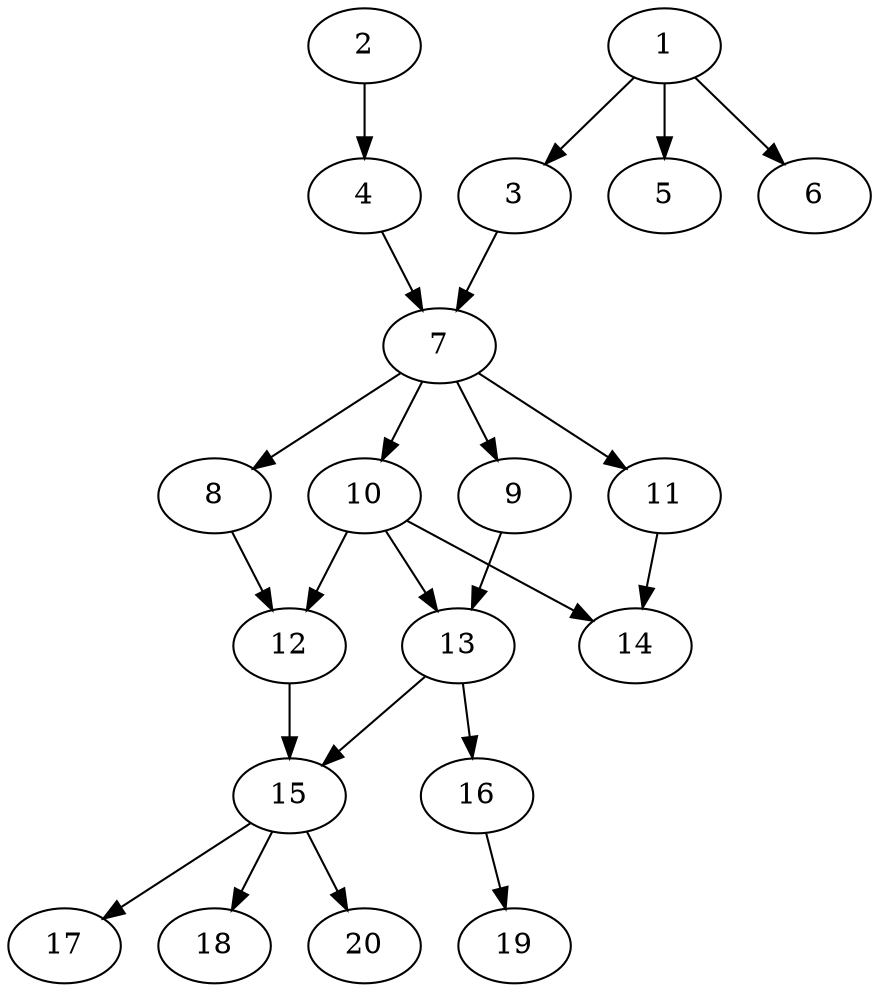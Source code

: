 // DAG automatically generated by daggen at Sat Jul 27 15:35:20 2019
// ./daggen --dot -n 20 --ccr 0.5 --fat 0.4 --regular 0.5 --density 0.5 --mindata 5242880 --maxdata 52428800 
digraph G {
  1 [size="93384704", alpha="0.02", expect_size="46692352"] 
  1 -> 3 [size ="46692352"]
  1 -> 5 [size ="46692352"]
  1 -> 6 [size ="46692352"]
  2 [size="64434176", alpha="0.19", expect_size="32217088"] 
  2 -> 4 [size ="32217088"]
  3 [size="104570880", alpha="0.06", expect_size="52285440"] 
  3 -> 7 [size ="52285440"]
  4 [size="59580416", alpha="0.14", expect_size="29790208"] 
  4 -> 7 [size ="29790208"]
  5 [size="40986624", alpha="0.12", expect_size="20493312"] 
  6 [size="84979712", alpha="0.03", expect_size="42489856"] 
  7 [size="53434368", alpha="0.03", expect_size="26717184"] 
  7 -> 8 [size ="26717184"]
  7 -> 9 [size ="26717184"]
  7 -> 10 [size ="26717184"]
  7 -> 11 [size ="26717184"]
  8 [size="94072832", alpha="0.16", expect_size="47036416"] 
  8 -> 12 [size ="47036416"]
  9 [size="41416704", alpha="0.18", expect_size="20708352"] 
  9 -> 13 [size ="20708352"]
  10 [size="40155136", alpha="0.01", expect_size="20077568"] 
  10 -> 12 [size ="20077568"]
  10 -> 13 [size ="20077568"]
  10 -> 14 [size ="20077568"]
  11 [size="28669952", alpha="0.05", expect_size="14334976"] 
  11 -> 14 [size ="14334976"]
  12 [size="39845888", alpha="0.12", expect_size="19922944"] 
  12 -> 15 [size ="19922944"]
  13 [size="32864256", alpha="0.16", expect_size="16432128"] 
  13 -> 15 [size ="16432128"]
  13 -> 16 [size ="16432128"]
  14 [size="61638656", alpha="0.11", expect_size="30819328"] 
  15 [size="32092160", alpha="0.18", expect_size="16046080"] 
  15 -> 17 [size ="16046080"]
  15 -> 18 [size ="16046080"]
  15 -> 20 [size ="16046080"]
  16 [size="89339904", alpha="0.20", expect_size="44669952"] 
  16 -> 19 [size ="44669952"]
  17 [size="11313152", alpha="0.03", expect_size="5656576"] 
  18 [size="26601472", alpha="0.09", expect_size="13300736"] 
  19 [size="99848192", alpha="0.14", expect_size="49924096"] 
  20 [size="88832000", alpha="0.13", expect_size="44416000"] 
}

